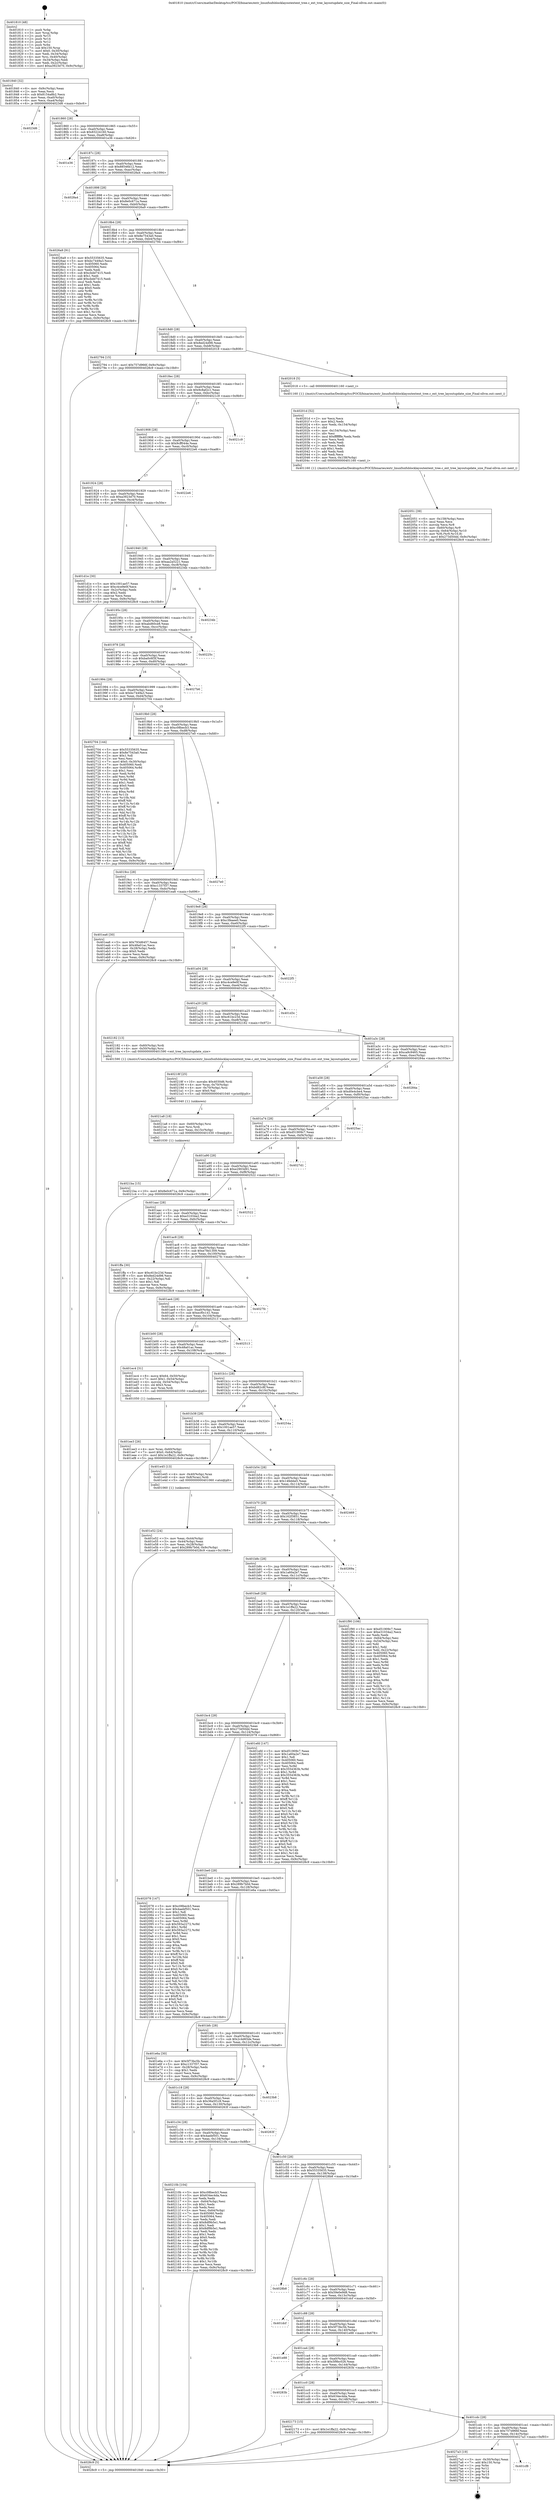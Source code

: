 digraph "0x401810" {
  label = "0x401810 (/mnt/c/Users/mathe/Desktop/tcc/POCII/binaries/extr_linuxfsnfsblocklayoutextent_tree.c_ext_tree_layoutupdate_size_Final-ollvm.out::main(0))"
  labelloc = "t"
  node[shape=record]

  Entry [label="",width=0.3,height=0.3,shape=circle,fillcolor=black,style=filled]
  "0x401840" [label="{
     0x401840 [32]\l
     | [instrs]\l
     &nbsp;&nbsp;0x401840 \<+6\>: mov -0x9c(%rbp),%eax\l
     &nbsp;&nbsp;0x401846 \<+2\>: mov %eax,%ecx\l
     &nbsp;&nbsp;0x401848 \<+6\>: sub $0x8154a8b2,%ecx\l
     &nbsp;&nbsp;0x40184e \<+6\>: mov %eax,-0xa0(%rbp)\l
     &nbsp;&nbsp;0x401854 \<+6\>: mov %ecx,-0xa4(%rbp)\l
     &nbsp;&nbsp;0x40185a \<+6\>: je 00000000004023d6 \<main+0xbc6\>\l
  }"]
  "0x4023d6" [label="{
     0x4023d6\l
  }", style=dashed]
  "0x401860" [label="{
     0x401860 [28]\l
     | [instrs]\l
     &nbsp;&nbsp;0x401860 \<+5\>: jmp 0000000000401865 \<main+0x55\>\l
     &nbsp;&nbsp;0x401865 \<+6\>: mov -0xa0(%rbp),%eax\l
     &nbsp;&nbsp;0x40186b \<+5\>: sub $0x83224160,%eax\l
     &nbsp;&nbsp;0x401870 \<+6\>: mov %eax,-0xa8(%rbp)\l
     &nbsp;&nbsp;0x401876 \<+6\>: je 0000000000401e36 \<main+0x626\>\l
  }"]
  Exit [label="",width=0.3,height=0.3,shape=circle,fillcolor=black,style=filled,peripheries=2]
  "0x401e36" [label="{
     0x401e36\l
  }", style=dashed]
  "0x40187c" [label="{
     0x40187c [28]\l
     | [instrs]\l
     &nbsp;&nbsp;0x40187c \<+5\>: jmp 0000000000401881 \<main+0x71\>\l
     &nbsp;&nbsp;0x401881 \<+6\>: mov -0xa0(%rbp),%eax\l
     &nbsp;&nbsp;0x401887 \<+5\>: sub $0x88546b12,%eax\l
     &nbsp;&nbsp;0x40188c \<+6\>: mov %eax,-0xac(%rbp)\l
     &nbsp;&nbsp;0x401892 \<+6\>: je 00000000004028a4 \<main+0x1094\>\l
  }"]
  "0x401cf8" [label="{
     0x401cf8\l
  }", style=dashed]
  "0x4028a4" [label="{
     0x4028a4\l
  }", style=dashed]
  "0x401898" [label="{
     0x401898 [28]\l
     | [instrs]\l
     &nbsp;&nbsp;0x401898 \<+5\>: jmp 000000000040189d \<main+0x8d\>\l
     &nbsp;&nbsp;0x40189d \<+6\>: mov -0xa0(%rbp),%eax\l
     &nbsp;&nbsp;0x4018a3 \<+5\>: sub $0x8e0c671a,%eax\l
     &nbsp;&nbsp;0x4018a8 \<+6\>: mov %eax,-0xb0(%rbp)\l
     &nbsp;&nbsp;0x4018ae \<+6\>: je 00000000004026a9 \<main+0xe99\>\l
  }"]
  "0x4027a3" [label="{
     0x4027a3 [19]\l
     | [instrs]\l
     &nbsp;&nbsp;0x4027a3 \<+3\>: mov -0x30(%rbp),%eax\l
     &nbsp;&nbsp;0x4027a6 \<+7\>: add $0x150,%rsp\l
     &nbsp;&nbsp;0x4027ad \<+1\>: pop %rbx\l
     &nbsp;&nbsp;0x4027ae \<+2\>: pop %r12\l
     &nbsp;&nbsp;0x4027b0 \<+2\>: pop %r14\l
     &nbsp;&nbsp;0x4027b2 \<+2\>: pop %r15\l
     &nbsp;&nbsp;0x4027b4 \<+1\>: pop %rbp\l
     &nbsp;&nbsp;0x4027b5 \<+1\>: ret\l
  }"]
  "0x4026a9" [label="{
     0x4026a9 [91]\l
     | [instrs]\l
     &nbsp;&nbsp;0x4026a9 \<+5\>: mov $0x55335635,%eax\l
     &nbsp;&nbsp;0x4026ae \<+5\>: mov $0xbc7449a3,%ecx\l
     &nbsp;&nbsp;0x4026b3 \<+7\>: mov 0x405060,%edx\l
     &nbsp;&nbsp;0x4026ba \<+7\>: mov 0x405064,%esi\l
     &nbsp;&nbsp;0x4026c1 \<+2\>: mov %edx,%edi\l
     &nbsp;&nbsp;0x4026c3 \<+6\>: sub $0xcbdd7415,%edi\l
     &nbsp;&nbsp;0x4026c9 \<+3\>: sub $0x1,%edi\l
     &nbsp;&nbsp;0x4026cc \<+6\>: add $0xcbdd7415,%edi\l
     &nbsp;&nbsp;0x4026d2 \<+3\>: imul %edi,%edx\l
     &nbsp;&nbsp;0x4026d5 \<+3\>: and $0x1,%edx\l
     &nbsp;&nbsp;0x4026d8 \<+3\>: cmp $0x0,%edx\l
     &nbsp;&nbsp;0x4026db \<+4\>: sete %r8b\l
     &nbsp;&nbsp;0x4026df \<+3\>: cmp $0xa,%esi\l
     &nbsp;&nbsp;0x4026e2 \<+4\>: setl %r9b\l
     &nbsp;&nbsp;0x4026e6 \<+3\>: mov %r8b,%r10b\l
     &nbsp;&nbsp;0x4026e9 \<+3\>: and %r9b,%r10b\l
     &nbsp;&nbsp;0x4026ec \<+3\>: xor %r9b,%r8b\l
     &nbsp;&nbsp;0x4026ef \<+3\>: or %r8b,%r10b\l
     &nbsp;&nbsp;0x4026f2 \<+4\>: test $0x1,%r10b\l
     &nbsp;&nbsp;0x4026f6 \<+3\>: cmovne %ecx,%eax\l
     &nbsp;&nbsp;0x4026f9 \<+6\>: mov %eax,-0x9c(%rbp)\l
     &nbsp;&nbsp;0x4026ff \<+5\>: jmp 00000000004028c9 \<main+0x10b9\>\l
  }"]
  "0x4018b4" [label="{
     0x4018b4 [28]\l
     | [instrs]\l
     &nbsp;&nbsp;0x4018b4 \<+5\>: jmp 00000000004018b9 \<main+0xa9\>\l
     &nbsp;&nbsp;0x4018b9 \<+6\>: mov -0xa0(%rbp),%eax\l
     &nbsp;&nbsp;0x4018bf \<+5\>: sub $0x8e7543a0,%eax\l
     &nbsp;&nbsp;0x4018c4 \<+6\>: mov %eax,-0xb4(%rbp)\l
     &nbsp;&nbsp;0x4018ca \<+6\>: je 0000000000402794 \<main+0xf84\>\l
  }"]
  "0x4021ba" [label="{
     0x4021ba [15]\l
     | [instrs]\l
     &nbsp;&nbsp;0x4021ba \<+10\>: movl $0x8e0c671a,-0x9c(%rbp)\l
     &nbsp;&nbsp;0x4021c4 \<+5\>: jmp 00000000004028c9 \<main+0x10b9\>\l
  }"]
  "0x402794" [label="{
     0x402794 [15]\l
     | [instrs]\l
     &nbsp;&nbsp;0x402794 \<+10\>: movl $0x757d966f,-0x9c(%rbp)\l
     &nbsp;&nbsp;0x40279e \<+5\>: jmp 00000000004028c9 \<main+0x10b9\>\l
  }"]
  "0x4018d0" [label="{
     0x4018d0 [28]\l
     | [instrs]\l
     &nbsp;&nbsp;0x4018d0 \<+5\>: jmp 00000000004018d5 \<main+0xc5\>\l
     &nbsp;&nbsp;0x4018d5 \<+6\>: mov -0xa0(%rbp),%eax\l
     &nbsp;&nbsp;0x4018db \<+5\>: sub $0x8ed24d98,%eax\l
     &nbsp;&nbsp;0x4018e0 \<+6\>: mov %eax,-0xb8(%rbp)\l
     &nbsp;&nbsp;0x4018e6 \<+6\>: je 0000000000402018 \<main+0x808\>\l
  }"]
  "0x4021a8" [label="{
     0x4021a8 [18]\l
     | [instrs]\l
     &nbsp;&nbsp;0x4021a8 \<+4\>: mov -0x60(%rbp),%rsi\l
     &nbsp;&nbsp;0x4021ac \<+3\>: mov %rsi,%rdi\l
     &nbsp;&nbsp;0x4021af \<+6\>: mov %eax,-0x15c(%rbp)\l
     &nbsp;&nbsp;0x4021b5 \<+5\>: call 0000000000401030 \<free@plt\>\l
     | [calls]\l
     &nbsp;&nbsp;0x401030 \{1\} (unknown)\l
  }"]
  "0x402018" [label="{
     0x402018 [5]\l
     | [instrs]\l
     &nbsp;&nbsp;0x402018 \<+5\>: call 0000000000401160 \<next_i\>\l
     | [calls]\l
     &nbsp;&nbsp;0x401160 \{1\} (/mnt/c/Users/mathe/Desktop/tcc/POCII/binaries/extr_linuxfsnfsblocklayoutextent_tree.c_ext_tree_layoutupdate_size_Final-ollvm.out::next_i)\l
  }"]
  "0x4018ec" [label="{
     0x4018ec [28]\l
     | [instrs]\l
     &nbsp;&nbsp;0x4018ec \<+5\>: jmp 00000000004018f1 \<main+0xe1\>\l
     &nbsp;&nbsp;0x4018f1 \<+6\>: mov -0xa0(%rbp),%eax\l
     &nbsp;&nbsp;0x4018f7 \<+5\>: sub $0x9c8af2c1,%eax\l
     &nbsp;&nbsp;0x4018fc \<+6\>: mov %eax,-0xbc(%rbp)\l
     &nbsp;&nbsp;0x401902 \<+6\>: je 00000000004021c9 \<main+0x9b9\>\l
  }"]
  "0x40218f" [label="{
     0x40218f [25]\l
     | [instrs]\l
     &nbsp;&nbsp;0x40218f \<+10\>: movabs $0x4030d6,%rdi\l
     &nbsp;&nbsp;0x402199 \<+4\>: mov %rax,-0x70(%rbp)\l
     &nbsp;&nbsp;0x40219d \<+4\>: mov -0x70(%rbp),%rsi\l
     &nbsp;&nbsp;0x4021a1 \<+2\>: mov $0x0,%al\l
     &nbsp;&nbsp;0x4021a3 \<+5\>: call 0000000000401040 \<printf@plt\>\l
     | [calls]\l
     &nbsp;&nbsp;0x401040 \{1\} (unknown)\l
  }"]
  "0x4021c9" [label="{
     0x4021c9\l
  }", style=dashed]
  "0x401908" [label="{
     0x401908 [28]\l
     | [instrs]\l
     &nbsp;&nbsp;0x401908 \<+5\>: jmp 000000000040190d \<main+0xfd\>\l
     &nbsp;&nbsp;0x40190d \<+6\>: mov -0xa0(%rbp),%eax\l
     &nbsp;&nbsp;0x401913 \<+5\>: sub $0x9cff044e,%eax\l
     &nbsp;&nbsp;0x401918 \<+6\>: mov %eax,-0xc0(%rbp)\l
     &nbsp;&nbsp;0x40191e \<+6\>: je 00000000004022e6 \<main+0xad6\>\l
  }"]
  "0x401cdc" [label="{
     0x401cdc [28]\l
     | [instrs]\l
     &nbsp;&nbsp;0x401cdc \<+5\>: jmp 0000000000401ce1 \<main+0x4d1\>\l
     &nbsp;&nbsp;0x401ce1 \<+6\>: mov -0xa0(%rbp),%eax\l
     &nbsp;&nbsp;0x401ce7 \<+5\>: sub $0x757d966f,%eax\l
     &nbsp;&nbsp;0x401cec \<+6\>: mov %eax,-0x14c(%rbp)\l
     &nbsp;&nbsp;0x401cf2 \<+6\>: je 00000000004027a3 \<main+0xf93\>\l
  }"]
  "0x4022e6" [label="{
     0x4022e6\l
  }", style=dashed]
  "0x401924" [label="{
     0x401924 [28]\l
     | [instrs]\l
     &nbsp;&nbsp;0x401924 \<+5\>: jmp 0000000000401929 \<main+0x119\>\l
     &nbsp;&nbsp;0x401929 \<+6\>: mov -0xa0(%rbp),%eax\l
     &nbsp;&nbsp;0x40192f \<+5\>: sub $0xa3923d70,%eax\l
     &nbsp;&nbsp;0x401934 \<+6\>: mov %eax,-0xc4(%rbp)\l
     &nbsp;&nbsp;0x40193a \<+6\>: je 0000000000401d1e \<main+0x50e\>\l
  }"]
  "0x402173" [label="{
     0x402173 [15]\l
     | [instrs]\l
     &nbsp;&nbsp;0x402173 \<+10\>: movl $0x1e1ffa22,-0x9c(%rbp)\l
     &nbsp;&nbsp;0x40217d \<+5\>: jmp 00000000004028c9 \<main+0x10b9\>\l
  }"]
  "0x401d1e" [label="{
     0x401d1e [30]\l
     | [instrs]\l
     &nbsp;&nbsp;0x401d1e \<+5\>: mov $0x1001ae57,%eax\l
     &nbsp;&nbsp;0x401d23 \<+5\>: mov $0xc4ce9e0f,%ecx\l
     &nbsp;&nbsp;0x401d28 \<+3\>: mov -0x2c(%rbp),%edx\l
     &nbsp;&nbsp;0x401d2b \<+3\>: cmp $0x2,%edx\l
     &nbsp;&nbsp;0x401d2e \<+3\>: cmovne %ecx,%eax\l
     &nbsp;&nbsp;0x401d31 \<+6\>: mov %eax,-0x9c(%rbp)\l
     &nbsp;&nbsp;0x401d37 \<+5\>: jmp 00000000004028c9 \<main+0x10b9\>\l
  }"]
  "0x401940" [label="{
     0x401940 [28]\l
     | [instrs]\l
     &nbsp;&nbsp;0x401940 \<+5\>: jmp 0000000000401945 \<main+0x135\>\l
     &nbsp;&nbsp;0x401945 \<+6\>: mov -0xa0(%rbp),%eax\l
     &nbsp;&nbsp;0x40194b \<+5\>: sub $0xaa2a5221,%eax\l
     &nbsp;&nbsp;0x401950 \<+6\>: mov %eax,-0xc8(%rbp)\l
     &nbsp;&nbsp;0x401956 \<+6\>: je 000000000040234b \<main+0xb3b\>\l
  }"]
  "0x4028c9" [label="{
     0x4028c9 [5]\l
     | [instrs]\l
     &nbsp;&nbsp;0x4028c9 \<+5\>: jmp 0000000000401840 \<main+0x30\>\l
  }"]
  "0x401810" [label="{
     0x401810 [48]\l
     | [instrs]\l
     &nbsp;&nbsp;0x401810 \<+1\>: push %rbp\l
     &nbsp;&nbsp;0x401811 \<+3\>: mov %rsp,%rbp\l
     &nbsp;&nbsp;0x401814 \<+2\>: push %r15\l
     &nbsp;&nbsp;0x401816 \<+2\>: push %r14\l
     &nbsp;&nbsp;0x401818 \<+2\>: push %r12\l
     &nbsp;&nbsp;0x40181a \<+1\>: push %rbx\l
     &nbsp;&nbsp;0x40181b \<+7\>: sub $0x150,%rsp\l
     &nbsp;&nbsp;0x401822 \<+7\>: movl $0x0,-0x30(%rbp)\l
     &nbsp;&nbsp;0x401829 \<+3\>: mov %edi,-0x34(%rbp)\l
     &nbsp;&nbsp;0x40182c \<+4\>: mov %rsi,-0x40(%rbp)\l
     &nbsp;&nbsp;0x401830 \<+3\>: mov -0x34(%rbp),%edi\l
     &nbsp;&nbsp;0x401833 \<+3\>: mov %edi,-0x2c(%rbp)\l
     &nbsp;&nbsp;0x401836 \<+10\>: movl $0xa3923d70,-0x9c(%rbp)\l
  }"]
  "0x401cc0" [label="{
     0x401cc0 [28]\l
     | [instrs]\l
     &nbsp;&nbsp;0x401cc0 \<+5\>: jmp 0000000000401cc5 \<main+0x4b5\>\l
     &nbsp;&nbsp;0x401cc5 \<+6\>: mov -0xa0(%rbp),%eax\l
     &nbsp;&nbsp;0x401ccb \<+5\>: sub $0x634ec4da,%eax\l
     &nbsp;&nbsp;0x401cd0 \<+6\>: mov %eax,-0x148(%rbp)\l
     &nbsp;&nbsp;0x401cd6 \<+6\>: je 0000000000402173 \<main+0x963\>\l
  }"]
  "0x40234b" [label="{
     0x40234b\l
  }", style=dashed]
  "0x40195c" [label="{
     0x40195c [28]\l
     | [instrs]\l
     &nbsp;&nbsp;0x40195c \<+5\>: jmp 0000000000401961 \<main+0x151\>\l
     &nbsp;&nbsp;0x401961 \<+6\>: mov -0xa0(%rbp),%eax\l
     &nbsp;&nbsp;0x401967 \<+5\>: sub $0xabd60ce8,%eax\l
     &nbsp;&nbsp;0x40196c \<+6\>: mov %eax,-0xcc(%rbp)\l
     &nbsp;&nbsp;0x401972 \<+6\>: je 000000000040225c \<main+0xa4c\>\l
  }"]
  "0x40283b" [label="{
     0x40283b\l
  }", style=dashed]
  "0x40225c" [label="{
     0x40225c\l
  }", style=dashed]
  "0x401978" [label="{
     0x401978 [28]\l
     | [instrs]\l
     &nbsp;&nbsp;0x401978 \<+5\>: jmp 000000000040197d \<main+0x16d\>\l
     &nbsp;&nbsp;0x40197d \<+6\>: mov -0xa0(%rbp),%eax\l
     &nbsp;&nbsp;0x401983 \<+5\>: sub $0xba0c6f3f,%eax\l
     &nbsp;&nbsp;0x401988 \<+6\>: mov %eax,-0xd0(%rbp)\l
     &nbsp;&nbsp;0x40198e \<+6\>: je 00000000004027b6 \<main+0xfa6\>\l
  }"]
  "0x401ca4" [label="{
     0x401ca4 [28]\l
     | [instrs]\l
     &nbsp;&nbsp;0x401ca4 \<+5\>: jmp 0000000000401ca9 \<main+0x499\>\l
     &nbsp;&nbsp;0x401ca9 \<+6\>: mov -0xa0(%rbp),%eax\l
     &nbsp;&nbsp;0x401caf \<+5\>: sub $0x5f9bc026,%eax\l
     &nbsp;&nbsp;0x401cb4 \<+6\>: mov %eax,-0x144(%rbp)\l
     &nbsp;&nbsp;0x401cba \<+6\>: je 000000000040283b \<main+0x102b\>\l
  }"]
  "0x4027b6" [label="{
     0x4027b6\l
  }", style=dashed]
  "0x401994" [label="{
     0x401994 [28]\l
     | [instrs]\l
     &nbsp;&nbsp;0x401994 \<+5\>: jmp 0000000000401999 \<main+0x189\>\l
     &nbsp;&nbsp;0x401999 \<+6\>: mov -0xa0(%rbp),%eax\l
     &nbsp;&nbsp;0x40199f \<+5\>: sub $0xbc7449a3,%eax\l
     &nbsp;&nbsp;0x4019a4 \<+6\>: mov %eax,-0xd4(%rbp)\l
     &nbsp;&nbsp;0x4019aa \<+6\>: je 0000000000402704 \<main+0xef4\>\l
  }"]
  "0x401e88" [label="{
     0x401e88\l
  }", style=dashed]
  "0x402704" [label="{
     0x402704 [144]\l
     | [instrs]\l
     &nbsp;&nbsp;0x402704 \<+5\>: mov $0x55335635,%eax\l
     &nbsp;&nbsp;0x402709 \<+5\>: mov $0x8e7543a0,%ecx\l
     &nbsp;&nbsp;0x40270e \<+2\>: mov $0x1,%dl\l
     &nbsp;&nbsp;0x402710 \<+2\>: xor %esi,%esi\l
     &nbsp;&nbsp;0x402712 \<+7\>: movl $0x0,-0x30(%rbp)\l
     &nbsp;&nbsp;0x402719 \<+7\>: mov 0x405060,%edi\l
     &nbsp;&nbsp;0x402720 \<+8\>: mov 0x405064,%r8d\l
     &nbsp;&nbsp;0x402728 \<+3\>: sub $0x1,%esi\l
     &nbsp;&nbsp;0x40272b \<+3\>: mov %edi,%r9d\l
     &nbsp;&nbsp;0x40272e \<+3\>: add %esi,%r9d\l
     &nbsp;&nbsp;0x402731 \<+4\>: imul %r9d,%edi\l
     &nbsp;&nbsp;0x402735 \<+3\>: and $0x1,%edi\l
     &nbsp;&nbsp;0x402738 \<+3\>: cmp $0x0,%edi\l
     &nbsp;&nbsp;0x40273b \<+4\>: sete %r10b\l
     &nbsp;&nbsp;0x40273f \<+4\>: cmp $0xa,%r8d\l
     &nbsp;&nbsp;0x402743 \<+4\>: setl %r11b\l
     &nbsp;&nbsp;0x402747 \<+3\>: mov %r10b,%bl\l
     &nbsp;&nbsp;0x40274a \<+3\>: xor $0xff,%bl\l
     &nbsp;&nbsp;0x40274d \<+3\>: mov %r11b,%r14b\l
     &nbsp;&nbsp;0x402750 \<+4\>: xor $0xff,%r14b\l
     &nbsp;&nbsp;0x402754 \<+3\>: xor $0x1,%dl\l
     &nbsp;&nbsp;0x402757 \<+3\>: mov %bl,%r15b\l
     &nbsp;&nbsp;0x40275a \<+4\>: and $0xff,%r15b\l
     &nbsp;&nbsp;0x40275e \<+3\>: and %dl,%r10b\l
     &nbsp;&nbsp;0x402761 \<+3\>: mov %r14b,%r12b\l
     &nbsp;&nbsp;0x402764 \<+4\>: and $0xff,%r12b\l
     &nbsp;&nbsp;0x402768 \<+3\>: and %dl,%r11b\l
     &nbsp;&nbsp;0x40276b \<+3\>: or %r10b,%r15b\l
     &nbsp;&nbsp;0x40276e \<+3\>: or %r11b,%r12b\l
     &nbsp;&nbsp;0x402771 \<+3\>: xor %r12b,%r15b\l
     &nbsp;&nbsp;0x402774 \<+3\>: or %r14b,%bl\l
     &nbsp;&nbsp;0x402777 \<+3\>: xor $0xff,%bl\l
     &nbsp;&nbsp;0x40277a \<+3\>: or $0x1,%dl\l
     &nbsp;&nbsp;0x40277d \<+2\>: and %dl,%bl\l
     &nbsp;&nbsp;0x40277f \<+3\>: or %bl,%r15b\l
     &nbsp;&nbsp;0x402782 \<+4\>: test $0x1,%r15b\l
     &nbsp;&nbsp;0x402786 \<+3\>: cmovne %ecx,%eax\l
     &nbsp;&nbsp;0x402789 \<+6\>: mov %eax,-0x9c(%rbp)\l
     &nbsp;&nbsp;0x40278f \<+5\>: jmp 00000000004028c9 \<main+0x10b9\>\l
  }"]
  "0x4019b0" [label="{
     0x4019b0 [28]\l
     | [instrs]\l
     &nbsp;&nbsp;0x4019b0 \<+5\>: jmp 00000000004019b5 \<main+0x1a5\>\l
     &nbsp;&nbsp;0x4019b5 \<+6\>: mov -0xa0(%rbp),%eax\l
     &nbsp;&nbsp;0x4019bb \<+5\>: sub $0xc08becb3,%eax\l
     &nbsp;&nbsp;0x4019c0 \<+6\>: mov %eax,-0xd8(%rbp)\l
     &nbsp;&nbsp;0x4019c6 \<+6\>: je 00000000004027e0 \<main+0xfd0\>\l
  }"]
  "0x401c88" [label="{
     0x401c88 [28]\l
     | [instrs]\l
     &nbsp;&nbsp;0x401c88 \<+5\>: jmp 0000000000401c8d \<main+0x47d\>\l
     &nbsp;&nbsp;0x401c8d \<+6\>: mov -0xa0(%rbp),%eax\l
     &nbsp;&nbsp;0x401c93 \<+5\>: sub $0x5f73bc5b,%eax\l
     &nbsp;&nbsp;0x401c98 \<+6\>: mov %eax,-0x140(%rbp)\l
     &nbsp;&nbsp;0x401c9e \<+6\>: je 0000000000401e88 \<main+0x678\>\l
  }"]
  "0x4027e0" [label="{
     0x4027e0\l
  }", style=dashed]
  "0x4019cc" [label="{
     0x4019cc [28]\l
     | [instrs]\l
     &nbsp;&nbsp;0x4019cc \<+5\>: jmp 00000000004019d1 \<main+0x1c1\>\l
     &nbsp;&nbsp;0x4019d1 \<+6\>: mov -0xa0(%rbp),%eax\l
     &nbsp;&nbsp;0x4019d7 \<+5\>: sub $0xc1337f37,%eax\l
     &nbsp;&nbsp;0x4019dc \<+6\>: mov %eax,-0xdc(%rbp)\l
     &nbsp;&nbsp;0x4019e2 \<+6\>: je 0000000000401ea6 \<main+0x696\>\l
  }"]
  "0x401dcf" [label="{
     0x401dcf\l
  }", style=dashed]
  "0x401ea6" [label="{
     0x401ea6 [30]\l
     | [instrs]\l
     &nbsp;&nbsp;0x401ea6 \<+5\>: mov $0x793d6457,%eax\l
     &nbsp;&nbsp;0x401eab \<+5\>: mov $0x48a01ac,%ecx\l
     &nbsp;&nbsp;0x401eb0 \<+3\>: mov -0x28(%rbp),%edx\l
     &nbsp;&nbsp;0x401eb3 \<+3\>: cmp $0x0,%edx\l
     &nbsp;&nbsp;0x401eb6 \<+3\>: cmove %ecx,%eax\l
     &nbsp;&nbsp;0x401eb9 \<+6\>: mov %eax,-0x9c(%rbp)\l
     &nbsp;&nbsp;0x401ebf \<+5\>: jmp 00000000004028c9 \<main+0x10b9\>\l
  }"]
  "0x4019e8" [label="{
     0x4019e8 [28]\l
     | [instrs]\l
     &nbsp;&nbsp;0x4019e8 \<+5\>: jmp 00000000004019ed \<main+0x1dd\>\l
     &nbsp;&nbsp;0x4019ed \<+6\>: mov -0xa0(%rbp),%eax\l
     &nbsp;&nbsp;0x4019f3 \<+5\>: sub $0xc3feaee0,%eax\l
     &nbsp;&nbsp;0x4019f8 \<+6\>: mov %eax,-0xe0(%rbp)\l
     &nbsp;&nbsp;0x4019fe \<+6\>: je 00000000004022f5 \<main+0xae5\>\l
  }"]
  "0x401c6c" [label="{
     0x401c6c [28]\l
     | [instrs]\l
     &nbsp;&nbsp;0x401c6c \<+5\>: jmp 0000000000401c71 \<main+0x461\>\l
     &nbsp;&nbsp;0x401c71 \<+6\>: mov -0xa0(%rbp),%eax\l
     &nbsp;&nbsp;0x401c77 \<+5\>: sub $0x59e0e9d8,%eax\l
     &nbsp;&nbsp;0x401c7c \<+6\>: mov %eax,-0x13c(%rbp)\l
     &nbsp;&nbsp;0x401c82 \<+6\>: je 0000000000401dcf \<main+0x5bf\>\l
  }"]
  "0x4022f5" [label="{
     0x4022f5\l
  }", style=dashed]
  "0x401a04" [label="{
     0x401a04 [28]\l
     | [instrs]\l
     &nbsp;&nbsp;0x401a04 \<+5\>: jmp 0000000000401a09 \<main+0x1f9\>\l
     &nbsp;&nbsp;0x401a09 \<+6\>: mov -0xa0(%rbp),%eax\l
     &nbsp;&nbsp;0x401a0f \<+5\>: sub $0xc4ce9e0f,%eax\l
     &nbsp;&nbsp;0x401a14 \<+6\>: mov %eax,-0xe4(%rbp)\l
     &nbsp;&nbsp;0x401a1a \<+6\>: je 0000000000401d3c \<main+0x52c\>\l
  }"]
  "0x4028b8" [label="{
     0x4028b8\l
  }", style=dashed]
  "0x401d3c" [label="{
     0x401d3c\l
  }", style=dashed]
  "0x401a20" [label="{
     0x401a20 [28]\l
     | [instrs]\l
     &nbsp;&nbsp;0x401a20 \<+5\>: jmp 0000000000401a25 \<main+0x215\>\l
     &nbsp;&nbsp;0x401a25 \<+6\>: mov -0xa0(%rbp),%eax\l
     &nbsp;&nbsp;0x401a2b \<+5\>: sub $0xc61bc23d,%eax\l
     &nbsp;&nbsp;0x401a30 \<+6\>: mov %eax,-0xe8(%rbp)\l
     &nbsp;&nbsp;0x401a36 \<+6\>: je 0000000000402182 \<main+0x972\>\l
  }"]
  "0x401c50" [label="{
     0x401c50 [28]\l
     | [instrs]\l
     &nbsp;&nbsp;0x401c50 \<+5\>: jmp 0000000000401c55 \<main+0x445\>\l
     &nbsp;&nbsp;0x401c55 \<+6\>: mov -0xa0(%rbp),%eax\l
     &nbsp;&nbsp;0x401c5b \<+5\>: sub $0x55335635,%eax\l
     &nbsp;&nbsp;0x401c60 \<+6\>: mov %eax,-0x138(%rbp)\l
     &nbsp;&nbsp;0x401c66 \<+6\>: je 00000000004028b8 \<main+0x10a8\>\l
  }"]
  "0x402182" [label="{
     0x402182 [13]\l
     | [instrs]\l
     &nbsp;&nbsp;0x402182 \<+4\>: mov -0x60(%rbp),%rdi\l
     &nbsp;&nbsp;0x402186 \<+4\>: mov -0x50(%rbp),%rsi\l
     &nbsp;&nbsp;0x40218a \<+5\>: call 0000000000401590 \<ext_tree_layoutupdate_size\>\l
     | [calls]\l
     &nbsp;&nbsp;0x401590 \{1\} (/mnt/c/Users/mathe/Desktop/tcc/POCII/binaries/extr_linuxfsnfsblocklayoutextent_tree.c_ext_tree_layoutupdate_size_Final-ollvm.out::ext_tree_layoutupdate_size)\l
  }"]
  "0x401a3c" [label="{
     0x401a3c [28]\l
     | [instrs]\l
     &nbsp;&nbsp;0x401a3c \<+5\>: jmp 0000000000401a41 \<main+0x231\>\l
     &nbsp;&nbsp;0x401a41 \<+6\>: mov -0xa0(%rbp),%eax\l
     &nbsp;&nbsp;0x401a47 \<+5\>: sub $0xca9c9465,%eax\l
     &nbsp;&nbsp;0x401a4c \<+6\>: mov %eax,-0xec(%rbp)\l
     &nbsp;&nbsp;0x401a52 \<+6\>: je 000000000040284a \<main+0x103a\>\l
  }"]
  "0x40210b" [label="{
     0x40210b [104]\l
     | [instrs]\l
     &nbsp;&nbsp;0x40210b \<+5\>: mov $0xc08becb3,%eax\l
     &nbsp;&nbsp;0x402110 \<+5\>: mov $0x634ec4da,%ecx\l
     &nbsp;&nbsp;0x402115 \<+2\>: xor %edx,%edx\l
     &nbsp;&nbsp;0x402117 \<+3\>: mov -0x64(%rbp),%esi\l
     &nbsp;&nbsp;0x40211a \<+3\>: sub $0x1,%edx\l
     &nbsp;&nbsp;0x40211d \<+2\>: sub %edx,%esi\l
     &nbsp;&nbsp;0x40211f \<+3\>: mov %esi,-0x64(%rbp)\l
     &nbsp;&nbsp;0x402122 \<+7\>: mov 0x405060,%edx\l
     &nbsp;&nbsp;0x402129 \<+7\>: mov 0x405064,%esi\l
     &nbsp;&nbsp;0x402130 \<+2\>: mov %edx,%edi\l
     &nbsp;&nbsp;0x402132 \<+6\>: add $0x8df9b5e1,%edi\l
     &nbsp;&nbsp;0x402138 \<+3\>: sub $0x1,%edi\l
     &nbsp;&nbsp;0x40213b \<+6\>: sub $0x8df9b5e1,%edi\l
     &nbsp;&nbsp;0x402141 \<+3\>: imul %edi,%edx\l
     &nbsp;&nbsp;0x402144 \<+3\>: and $0x1,%edx\l
     &nbsp;&nbsp;0x402147 \<+3\>: cmp $0x0,%edx\l
     &nbsp;&nbsp;0x40214a \<+4\>: sete %r8b\l
     &nbsp;&nbsp;0x40214e \<+3\>: cmp $0xa,%esi\l
     &nbsp;&nbsp;0x402151 \<+4\>: setl %r9b\l
     &nbsp;&nbsp;0x402155 \<+3\>: mov %r8b,%r10b\l
     &nbsp;&nbsp;0x402158 \<+3\>: and %r9b,%r10b\l
     &nbsp;&nbsp;0x40215b \<+3\>: xor %r9b,%r8b\l
     &nbsp;&nbsp;0x40215e \<+3\>: or %r8b,%r10b\l
     &nbsp;&nbsp;0x402161 \<+4\>: test $0x1,%r10b\l
     &nbsp;&nbsp;0x402165 \<+3\>: cmovne %ecx,%eax\l
     &nbsp;&nbsp;0x402168 \<+6\>: mov %eax,-0x9c(%rbp)\l
     &nbsp;&nbsp;0x40216e \<+5\>: jmp 00000000004028c9 \<main+0x10b9\>\l
  }"]
  "0x40284a" [label="{
     0x40284a\l
  }", style=dashed]
  "0x401a58" [label="{
     0x401a58 [28]\l
     | [instrs]\l
     &nbsp;&nbsp;0x401a58 \<+5\>: jmp 0000000000401a5d \<main+0x24d\>\l
     &nbsp;&nbsp;0x401a5d \<+6\>: mov -0xa0(%rbp),%eax\l
     &nbsp;&nbsp;0x401a63 \<+5\>: sub $0xd0e4cbe4,%eax\l
     &nbsp;&nbsp;0x401a68 \<+6\>: mov %eax,-0xf0(%rbp)\l
     &nbsp;&nbsp;0x401a6e \<+6\>: je 00000000004025ac \<main+0xd9c\>\l
  }"]
  "0x401c34" [label="{
     0x401c34 [28]\l
     | [instrs]\l
     &nbsp;&nbsp;0x401c34 \<+5\>: jmp 0000000000401c39 \<main+0x429\>\l
     &nbsp;&nbsp;0x401c39 \<+6\>: mov -0xa0(%rbp),%eax\l
     &nbsp;&nbsp;0x401c3f \<+5\>: sub $0x4aebf501,%eax\l
     &nbsp;&nbsp;0x401c44 \<+6\>: mov %eax,-0x134(%rbp)\l
     &nbsp;&nbsp;0x401c4a \<+6\>: je 000000000040210b \<main+0x8fb\>\l
  }"]
  "0x4025ac" [label="{
     0x4025ac\l
  }", style=dashed]
  "0x401a74" [label="{
     0x401a74 [28]\l
     | [instrs]\l
     &nbsp;&nbsp;0x401a74 \<+5\>: jmp 0000000000401a79 \<main+0x269\>\l
     &nbsp;&nbsp;0x401a79 \<+6\>: mov -0xa0(%rbp),%eax\l
     &nbsp;&nbsp;0x401a7f \<+5\>: sub $0xd51909c7,%eax\l
     &nbsp;&nbsp;0x401a84 \<+6\>: mov %eax,-0xf4(%rbp)\l
     &nbsp;&nbsp;0x401a8a \<+6\>: je 00000000004027d1 \<main+0xfc1\>\l
  }"]
  "0x40263f" [label="{
     0x40263f\l
  }", style=dashed]
  "0x4027d1" [label="{
     0x4027d1\l
  }", style=dashed]
  "0x401a90" [label="{
     0x401a90 [28]\l
     | [instrs]\l
     &nbsp;&nbsp;0x401a90 \<+5\>: jmp 0000000000401a95 \<main+0x285\>\l
     &nbsp;&nbsp;0x401a95 \<+6\>: mov -0xa0(%rbp),%eax\l
     &nbsp;&nbsp;0x401a9b \<+5\>: sub $0xe2903d91,%eax\l
     &nbsp;&nbsp;0x401aa0 \<+6\>: mov %eax,-0xf8(%rbp)\l
     &nbsp;&nbsp;0x401aa6 \<+6\>: je 0000000000402522 \<main+0xd12\>\l
  }"]
  "0x401c18" [label="{
     0x401c18 [28]\l
     | [instrs]\l
     &nbsp;&nbsp;0x401c18 \<+5\>: jmp 0000000000401c1d \<main+0x40d\>\l
     &nbsp;&nbsp;0x401c1d \<+6\>: mov -0xa0(%rbp),%eax\l
     &nbsp;&nbsp;0x401c23 \<+5\>: sub $0x36a5f1c9,%eax\l
     &nbsp;&nbsp;0x401c28 \<+6\>: mov %eax,-0x130(%rbp)\l
     &nbsp;&nbsp;0x401c2e \<+6\>: je 000000000040263f \<main+0xe2f\>\l
  }"]
  "0x402522" [label="{
     0x402522\l
  }", style=dashed]
  "0x401aac" [label="{
     0x401aac [28]\l
     | [instrs]\l
     &nbsp;&nbsp;0x401aac \<+5\>: jmp 0000000000401ab1 \<main+0x2a1\>\l
     &nbsp;&nbsp;0x401ab1 \<+6\>: mov -0xa0(%rbp),%eax\l
     &nbsp;&nbsp;0x401ab7 \<+5\>: sub $0xe31034a2,%eax\l
     &nbsp;&nbsp;0x401abc \<+6\>: mov %eax,-0xfc(%rbp)\l
     &nbsp;&nbsp;0x401ac2 \<+6\>: je 0000000000401ffa \<main+0x7ea\>\l
  }"]
  "0x4023b8" [label="{
     0x4023b8\l
  }", style=dashed]
  "0x401ffa" [label="{
     0x401ffa [30]\l
     | [instrs]\l
     &nbsp;&nbsp;0x401ffa \<+5\>: mov $0xc61bc23d,%eax\l
     &nbsp;&nbsp;0x401fff \<+5\>: mov $0x8ed24d98,%ecx\l
     &nbsp;&nbsp;0x402004 \<+3\>: mov -0x22(%rbp),%dl\l
     &nbsp;&nbsp;0x402007 \<+3\>: test $0x1,%dl\l
     &nbsp;&nbsp;0x40200a \<+3\>: cmovne %ecx,%eax\l
     &nbsp;&nbsp;0x40200d \<+6\>: mov %eax,-0x9c(%rbp)\l
     &nbsp;&nbsp;0x402013 \<+5\>: jmp 00000000004028c9 \<main+0x10b9\>\l
  }"]
  "0x401ac8" [label="{
     0x401ac8 [28]\l
     | [instrs]\l
     &nbsp;&nbsp;0x401ac8 \<+5\>: jmp 0000000000401acd \<main+0x2bd\>\l
     &nbsp;&nbsp;0x401acd \<+6\>: mov -0xa0(%rbp),%eax\l
     &nbsp;&nbsp;0x401ad3 \<+5\>: sub $0xe78d1309,%eax\l
     &nbsp;&nbsp;0x401ad8 \<+6\>: mov %eax,-0x100(%rbp)\l
     &nbsp;&nbsp;0x401ade \<+6\>: je 00000000004027fc \<main+0xfec\>\l
  }"]
  "0x402051" [label="{
     0x402051 [39]\l
     | [instrs]\l
     &nbsp;&nbsp;0x402051 \<+6\>: mov -0x158(%rbp),%ecx\l
     &nbsp;&nbsp;0x402057 \<+3\>: imul %eax,%ecx\l
     &nbsp;&nbsp;0x40205a \<+3\>: movslq %ecx,%r8\l
     &nbsp;&nbsp;0x40205d \<+4\>: mov -0x60(%rbp),%r9\l
     &nbsp;&nbsp;0x402061 \<+4\>: movslq -0x64(%rbp),%r10\l
     &nbsp;&nbsp;0x402065 \<+4\>: mov %r8,(%r9,%r10,8)\l
     &nbsp;&nbsp;0x402069 \<+10\>: movl $0x273d50dd,-0x9c(%rbp)\l
     &nbsp;&nbsp;0x402073 \<+5\>: jmp 00000000004028c9 \<main+0x10b9\>\l
  }"]
  "0x4027fc" [label="{
     0x4027fc\l
  }", style=dashed]
  "0x401ae4" [label="{
     0x401ae4 [28]\l
     | [instrs]\l
     &nbsp;&nbsp;0x401ae4 \<+5\>: jmp 0000000000401ae9 \<main+0x2d9\>\l
     &nbsp;&nbsp;0x401ae9 \<+6\>: mov -0xa0(%rbp),%eax\l
     &nbsp;&nbsp;0x401aef \<+5\>: sub $0xecf0c141,%eax\l
     &nbsp;&nbsp;0x401af4 \<+6\>: mov %eax,-0x104(%rbp)\l
     &nbsp;&nbsp;0x401afa \<+6\>: je 0000000000402513 \<main+0xd03\>\l
  }"]
  "0x40201d" [label="{
     0x40201d [52]\l
     | [instrs]\l
     &nbsp;&nbsp;0x40201d \<+2\>: xor %ecx,%ecx\l
     &nbsp;&nbsp;0x40201f \<+5\>: mov $0x2,%edx\l
     &nbsp;&nbsp;0x402024 \<+6\>: mov %edx,-0x154(%rbp)\l
     &nbsp;&nbsp;0x40202a \<+1\>: cltd\l
     &nbsp;&nbsp;0x40202b \<+6\>: mov -0x154(%rbp),%esi\l
     &nbsp;&nbsp;0x402031 \<+2\>: idiv %esi\l
     &nbsp;&nbsp;0x402033 \<+6\>: imul $0xfffffffe,%edx,%edx\l
     &nbsp;&nbsp;0x402039 \<+2\>: mov %ecx,%edi\l
     &nbsp;&nbsp;0x40203b \<+2\>: sub %edx,%edi\l
     &nbsp;&nbsp;0x40203d \<+2\>: mov %ecx,%edx\l
     &nbsp;&nbsp;0x40203f \<+3\>: sub $0x1,%edx\l
     &nbsp;&nbsp;0x402042 \<+2\>: add %edx,%edi\l
     &nbsp;&nbsp;0x402044 \<+2\>: sub %edi,%ecx\l
     &nbsp;&nbsp;0x402046 \<+6\>: mov %ecx,-0x158(%rbp)\l
     &nbsp;&nbsp;0x40204c \<+5\>: call 0000000000401160 \<next_i\>\l
     | [calls]\l
     &nbsp;&nbsp;0x401160 \{1\} (/mnt/c/Users/mathe/Desktop/tcc/POCII/binaries/extr_linuxfsnfsblocklayoutextent_tree.c_ext_tree_layoutupdate_size_Final-ollvm.out::next_i)\l
  }"]
  "0x402513" [label="{
     0x402513\l
  }", style=dashed]
  "0x401b00" [label="{
     0x401b00 [28]\l
     | [instrs]\l
     &nbsp;&nbsp;0x401b00 \<+5\>: jmp 0000000000401b05 \<main+0x2f5\>\l
     &nbsp;&nbsp;0x401b05 \<+6\>: mov -0xa0(%rbp),%eax\l
     &nbsp;&nbsp;0x401b0b \<+5\>: sub $0x48a01ac,%eax\l
     &nbsp;&nbsp;0x401b10 \<+6\>: mov %eax,-0x108(%rbp)\l
     &nbsp;&nbsp;0x401b16 \<+6\>: je 0000000000401ec4 \<main+0x6b4\>\l
  }"]
  "0x401ee3" [label="{
     0x401ee3 [26]\l
     | [instrs]\l
     &nbsp;&nbsp;0x401ee3 \<+4\>: mov %rax,-0x60(%rbp)\l
     &nbsp;&nbsp;0x401ee7 \<+7\>: movl $0x0,-0x64(%rbp)\l
     &nbsp;&nbsp;0x401eee \<+10\>: movl $0x1e1ffa22,-0x9c(%rbp)\l
     &nbsp;&nbsp;0x401ef8 \<+5\>: jmp 00000000004028c9 \<main+0x10b9\>\l
  }"]
  "0x401ec4" [label="{
     0x401ec4 [31]\l
     | [instrs]\l
     &nbsp;&nbsp;0x401ec4 \<+8\>: movq $0x64,-0x50(%rbp)\l
     &nbsp;&nbsp;0x401ecc \<+7\>: movl $0x1,-0x54(%rbp)\l
     &nbsp;&nbsp;0x401ed3 \<+4\>: movslq -0x54(%rbp),%rax\l
     &nbsp;&nbsp;0x401ed7 \<+4\>: shl $0x3,%rax\l
     &nbsp;&nbsp;0x401edb \<+3\>: mov %rax,%rdi\l
     &nbsp;&nbsp;0x401ede \<+5\>: call 0000000000401050 \<malloc@plt\>\l
     | [calls]\l
     &nbsp;&nbsp;0x401050 \{1\} (unknown)\l
  }"]
  "0x401b1c" [label="{
     0x401b1c [28]\l
     | [instrs]\l
     &nbsp;&nbsp;0x401b1c \<+5\>: jmp 0000000000401b21 \<main+0x311\>\l
     &nbsp;&nbsp;0x401b21 \<+6\>: mov -0xa0(%rbp),%eax\l
     &nbsp;&nbsp;0x401b27 \<+5\>: sub $0xbd82c8f,%eax\l
     &nbsp;&nbsp;0x401b2c \<+6\>: mov %eax,-0x10c(%rbp)\l
     &nbsp;&nbsp;0x401b32 \<+6\>: je 000000000040254a \<main+0xd3a\>\l
  }"]
  "0x401bfc" [label="{
     0x401bfc [28]\l
     | [instrs]\l
     &nbsp;&nbsp;0x401bfc \<+5\>: jmp 0000000000401c01 \<main+0x3f1\>\l
     &nbsp;&nbsp;0x401c01 \<+6\>: mov -0xa0(%rbp),%eax\l
     &nbsp;&nbsp;0x401c07 \<+5\>: sub $0x2c4d65de,%eax\l
     &nbsp;&nbsp;0x401c0c \<+6\>: mov %eax,-0x12c(%rbp)\l
     &nbsp;&nbsp;0x401c12 \<+6\>: je 00000000004023b8 \<main+0xba8\>\l
  }"]
  "0x40254a" [label="{
     0x40254a\l
  }", style=dashed]
  "0x401b38" [label="{
     0x401b38 [28]\l
     | [instrs]\l
     &nbsp;&nbsp;0x401b38 \<+5\>: jmp 0000000000401b3d \<main+0x32d\>\l
     &nbsp;&nbsp;0x401b3d \<+6\>: mov -0xa0(%rbp),%eax\l
     &nbsp;&nbsp;0x401b43 \<+5\>: sub $0x1001ae57,%eax\l
     &nbsp;&nbsp;0x401b48 \<+6\>: mov %eax,-0x110(%rbp)\l
     &nbsp;&nbsp;0x401b4e \<+6\>: je 0000000000401e45 \<main+0x635\>\l
  }"]
  "0x401e6a" [label="{
     0x401e6a [30]\l
     | [instrs]\l
     &nbsp;&nbsp;0x401e6a \<+5\>: mov $0x5f73bc5b,%eax\l
     &nbsp;&nbsp;0x401e6f \<+5\>: mov $0xc1337f37,%ecx\l
     &nbsp;&nbsp;0x401e74 \<+3\>: mov -0x28(%rbp),%edx\l
     &nbsp;&nbsp;0x401e77 \<+3\>: cmp $0x1,%edx\l
     &nbsp;&nbsp;0x401e7a \<+3\>: cmovl %ecx,%eax\l
     &nbsp;&nbsp;0x401e7d \<+6\>: mov %eax,-0x9c(%rbp)\l
     &nbsp;&nbsp;0x401e83 \<+5\>: jmp 00000000004028c9 \<main+0x10b9\>\l
  }"]
  "0x401e45" [label="{
     0x401e45 [13]\l
     | [instrs]\l
     &nbsp;&nbsp;0x401e45 \<+4\>: mov -0x40(%rbp),%rax\l
     &nbsp;&nbsp;0x401e49 \<+4\>: mov 0x8(%rax),%rdi\l
     &nbsp;&nbsp;0x401e4d \<+5\>: call 0000000000401060 \<atoi@plt\>\l
     | [calls]\l
     &nbsp;&nbsp;0x401060 \{1\} (unknown)\l
  }"]
  "0x401b54" [label="{
     0x401b54 [28]\l
     | [instrs]\l
     &nbsp;&nbsp;0x401b54 \<+5\>: jmp 0000000000401b59 \<main+0x349\>\l
     &nbsp;&nbsp;0x401b59 \<+6\>: mov -0xa0(%rbp),%eax\l
     &nbsp;&nbsp;0x401b5f \<+5\>: sub $0x14febbe5,%eax\l
     &nbsp;&nbsp;0x401b64 \<+6\>: mov %eax,-0x114(%rbp)\l
     &nbsp;&nbsp;0x401b6a \<+6\>: je 0000000000402469 \<main+0xc59\>\l
  }"]
  "0x401e52" [label="{
     0x401e52 [24]\l
     | [instrs]\l
     &nbsp;&nbsp;0x401e52 \<+3\>: mov %eax,-0x44(%rbp)\l
     &nbsp;&nbsp;0x401e55 \<+3\>: mov -0x44(%rbp),%eax\l
     &nbsp;&nbsp;0x401e58 \<+3\>: mov %eax,-0x28(%rbp)\l
     &nbsp;&nbsp;0x401e5b \<+10\>: movl $0x289b7b0d,-0x9c(%rbp)\l
     &nbsp;&nbsp;0x401e65 \<+5\>: jmp 00000000004028c9 \<main+0x10b9\>\l
  }"]
  "0x401be0" [label="{
     0x401be0 [28]\l
     | [instrs]\l
     &nbsp;&nbsp;0x401be0 \<+5\>: jmp 0000000000401be5 \<main+0x3d5\>\l
     &nbsp;&nbsp;0x401be5 \<+6\>: mov -0xa0(%rbp),%eax\l
     &nbsp;&nbsp;0x401beb \<+5\>: sub $0x289b7b0d,%eax\l
     &nbsp;&nbsp;0x401bf0 \<+6\>: mov %eax,-0x128(%rbp)\l
     &nbsp;&nbsp;0x401bf6 \<+6\>: je 0000000000401e6a \<main+0x65a\>\l
  }"]
  "0x402469" [label="{
     0x402469\l
  }", style=dashed]
  "0x401b70" [label="{
     0x401b70 [28]\l
     | [instrs]\l
     &nbsp;&nbsp;0x401b70 \<+5\>: jmp 0000000000401b75 \<main+0x365\>\l
     &nbsp;&nbsp;0x401b75 \<+6\>: mov -0xa0(%rbp),%eax\l
     &nbsp;&nbsp;0x401b7b \<+5\>: sub $0x162f3851,%eax\l
     &nbsp;&nbsp;0x401b80 \<+6\>: mov %eax,-0x118(%rbp)\l
     &nbsp;&nbsp;0x401b86 \<+6\>: je 000000000040269a \<main+0xe8a\>\l
  }"]
  "0x402078" [label="{
     0x402078 [147]\l
     | [instrs]\l
     &nbsp;&nbsp;0x402078 \<+5\>: mov $0xc08becb3,%eax\l
     &nbsp;&nbsp;0x40207d \<+5\>: mov $0x4aebf501,%ecx\l
     &nbsp;&nbsp;0x402082 \<+2\>: mov $0x1,%dl\l
     &nbsp;&nbsp;0x402084 \<+7\>: mov 0x405060,%esi\l
     &nbsp;&nbsp;0x40208b \<+7\>: mov 0x405064,%edi\l
     &nbsp;&nbsp;0x402092 \<+3\>: mov %esi,%r8d\l
     &nbsp;&nbsp;0x402095 \<+7\>: sub $0x593a2272,%r8d\l
     &nbsp;&nbsp;0x40209c \<+4\>: sub $0x1,%r8d\l
     &nbsp;&nbsp;0x4020a0 \<+7\>: add $0x593a2272,%r8d\l
     &nbsp;&nbsp;0x4020a7 \<+4\>: imul %r8d,%esi\l
     &nbsp;&nbsp;0x4020ab \<+3\>: and $0x1,%esi\l
     &nbsp;&nbsp;0x4020ae \<+3\>: cmp $0x0,%esi\l
     &nbsp;&nbsp;0x4020b1 \<+4\>: sete %r9b\l
     &nbsp;&nbsp;0x4020b5 \<+3\>: cmp $0xa,%edi\l
     &nbsp;&nbsp;0x4020b8 \<+4\>: setl %r10b\l
     &nbsp;&nbsp;0x4020bc \<+3\>: mov %r9b,%r11b\l
     &nbsp;&nbsp;0x4020bf \<+4\>: xor $0xff,%r11b\l
     &nbsp;&nbsp;0x4020c3 \<+3\>: mov %r10b,%bl\l
     &nbsp;&nbsp;0x4020c6 \<+3\>: xor $0xff,%bl\l
     &nbsp;&nbsp;0x4020c9 \<+3\>: xor $0x0,%dl\l
     &nbsp;&nbsp;0x4020cc \<+3\>: mov %r11b,%r14b\l
     &nbsp;&nbsp;0x4020cf \<+4\>: and $0x0,%r14b\l
     &nbsp;&nbsp;0x4020d3 \<+3\>: and %dl,%r9b\l
     &nbsp;&nbsp;0x4020d6 \<+3\>: mov %bl,%r15b\l
     &nbsp;&nbsp;0x4020d9 \<+4\>: and $0x0,%r15b\l
     &nbsp;&nbsp;0x4020dd \<+3\>: and %dl,%r10b\l
     &nbsp;&nbsp;0x4020e0 \<+3\>: or %r9b,%r14b\l
     &nbsp;&nbsp;0x4020e3 \<+3\>: or %r10b,%r15b\l
     &nbsp;&nbsp;0x4020e6 \<+3\>: xor %r15b,%r14b\l
     &nbsp;&nbsp;0x4020e9 \<+3\>: or %bl,%r11b\l
     &nbsp;&nbsp;0x4020ec \<+4\>: xor $0xff,%r11b\l
     &nbsp;&nbsp;0x4020f0 \<+3\>: or $0x0,%dl\l
     &nbsp;&nbsp;0x4020f3 \<+3\>: and %dl,%r11b\l
     &nbsp;&nbsp;0x4020f6 \<+3\>: or %r11b,%r14b\l
     &nbsp;&nbsp;0x4020f9 \<+4\>: test $0x1,%r14b\l
     &nbsp;&nbsp;0x4020fd \<+3\>: cmovne %ecx,%eax\l
     &nbsp;&nbsp;0x402100 \<+6\>: mov %eax,-0x9c(%rbp)\l
     &nbsp;&nbsp;0x402106 \<+5\>: jmp 00000000004028c9 \<main+0x10b9\>\l
  }"]
  "0x40269a" [label="{
     0x40269a\l
  }", style=dashed]
  "0x401b8c" [label="{
     0x401b8c [28]\l
     | [instrs]\l
     &nbsp;&nbsp;0x401b8c \<+5\>: jmp 0000000000401b91 \<main+0x381\>\l
     &nbsp;&nbsp;0x401b91 \<+6\>: mov -0xa0(%rbp),%eax\l
     &nbsp;&nbsp;0x401b97 \<+5\>: sub $0x1a60a2e7,%eax\l
     &nbsp;&nbsp;0x401b9c \<+6\>: mov %eax,-0x11c(%rbp)\l
     &nbsp;&nbsp;0x401ba2 \<+6\>: je 0000000000401f90 \<main+0x780\>\l
  }"]
  "0x401bc4" [label="{
     0x401bc4 [28]\l
     | [instrs]\l
     &nbsp;&nbsp;0x401bc4 \<+5\>: jmp 0000000000401bc9 \<main+0x3b9\>\l
     &nbsp;&nbsp;0x401bc9 \<+6\>: mov -0xa0(%rbp),%eax\l
     &nbsp;&nbsp;0x401bcf \<+5\>: sub $0x273d50dd,%eax\l
     &nbsp;&nbsp;0x401bd4 \<+6\>: mov %eax,-0x124(%rbp)\l
     &nbsp;&nbsp;0x401bda \<+6\>: je 0000000000402078 \<main+0x868\>\l
  }"]
  "0x401f90" [label="{
     0x401f90 [106]\l
     | [instrs]\l
     &nbsp;&nbsp;0x401f90 \<+5\>: mov $0xd51909c7,%eax\l
     &nbsp;&nbsp;0x401f95 \<+5\>: mov $0xe31034a2,%ecx\l
     &nbsp;&nbsp;0x401f9a \<+2\>: xor %edx,%edx\l
     &nbsp;&nbsp;0x401f9c \<+3\>: mov -0x64(%rbp),%esi\l
     &nbsp;&nbsp;0x401f9f \<+3\>: cmp -0x54(%rbp),%esi\l
     &nbsp;&nbsp;0x401fa2 \<+4\>: setl %dil\l
     &nbsp;&nbsp;0x401fa6 \<+4\>: and $0x1,%dil\l
     &nbsp;&nbsp;0x401faa \<+4\>: mov %dil,-0x22(%rbp)\l
     &nbsp;&nbsp;0x401fae \<+7\>: mov 0x405060,%esi\l
     &nbsp;&nbsp;0x401fb5 \<+8\>: mov 0x405064,%r8d\l
     &nbsp;&nbsp;0x401fbd \<+3\>: sub $0x1,%edx\l
     &nbsp;&nbsp;0x401fc0 \<+3\>: mov %esi,%r9d\l
     &nbsp;&nbsp;0x401fc3 \<+3\>: add %edx,%r9d\l
     &nbsp;&nbsp;0x401fc6 \<+4\>: imul %r9d,%esi\l
     &nbsp;&nbsp;0x401fca \<+3\>: and $0x1,%esi\l
     &nbsp;&nbsp;0x401fcd \<+3\>: cmp $0x0,%esi\l
     &nbsp;&nbsp;0x401fd0 \<+4\>: sete %dil\l
     &nbsp;&nbsp;0x401fd4 \<+4\>: cmp $0xa,%r8d\l
     &nbsp;&nbsp;0x401fd8 \<+4\>: setl %r10b\l
     &nbsp;&nbsp;0x401fdc \<+3\>: mov %dil,%r11b\l
     &nbsp;&nbsp;0x401fdf \<+3\>: and %r10b,%r11b\l
     &nbsp;&nbsp;0x401fe2 \<+3\>: xor %r10b,%dil\l
     &nbsp;&nbsp;0x401fe5 \<+3\>: or %dil,%r11b\l
     &nbsp;&nbsp;0x401fe8 \<+4\>: test $0x1,%r11b\l
     &nbsp;&nbsp;0x401fec \<+3\>: cmovne %ecx,%eax\l
     &nbsp;&nbsp;0x401fef \<+6\>: mov %eax,-0x9c(%rbp)\l
     &nbsp;&nbsp;0x401ff5 \<+5\>: jmp 00000000004028c9 \<main+0x10b9\>\l
  }"]
  "0x401ba8" [label="{
     0x401ba8 [28]\l
     | [instrs]\l
     &nbsp;&nbsp;0x401ba8 \<+5\>: jmp 0000000000401bad \<main+0x39d\>\l
     &nbsp;&nbsp;0x401bad \<+6\>: mov -0xa0(%rbp),%eax\l
     &nbsp;&nbsp;0x401bb3 \<+5\>: sub $0x1e1ffa22,%eax\l
     &nbsp;&nbsp;0x401bb8 \<+6\>: mov %eax,-0x120(%rbp)\l
     &nbsp;&nbsp;0x401bbe \<+6\>: je 0000000000401efd \<main+0x6ed\>\l
  }"]
  "0x401efd" [label="{
     0x401efd [147]\l
     | [instrs]\l
     &nbsp;&nbsp;0x401efd \<+5\>: mov $0xd51909c7,%eax\l
     &nbsp;&nbsp;0x401f02 \<+5\>: mov $0x1a60a2e7,%ecx\l
     &nbsp;&nbsp;0x401f07 \<+2\>: mov $0x1,%dl\l
     &nbsp;&nbsp;0x401f09 \<+7\>: mov 0x405060,%esi\l
     &nbsp;&nbsp;0x401f10 \<+7\>: mov 0x405064,%edi\l
     &nbsp;&nbsp;0x401f17 \<+3\>: mov %esi,%r8d\l
     &nbsp;&nbsp;0x401f1a \<+7\>: add $0x3554363b,%r8d\l
     &nbsp;&nbsp;0x401f21 \<+4\>: sub $0x1,%r8d\l
     &nbsp;&nbsp;0x401f25 \<+7\>: sub $0x3554363b,%r8d\l
     &nbsp;&nbsp;0x401f2c \<+4\>: imul %r8d,%esi\l
     &nbsp;&nbsp;0x401f30 \<+3\>: and $0x1,%esi\l
     &nbsp;&nbsp;0x401f33 \<+3\>: cmp $0x0,%esi\l
     &nbsp;&nbsp;0x401f36 \<+4\>: sete %r9b\l
     &nbsp;&nbsp;0x401f3a \<+3\>: cmp $0xa,%edi\l
     &nbsp;&nbsp;0x401f3d \<+4\>: setl %r10b\l
     &nbsp;&nbsp;0x401f41 \<+3\>: mov %r9b,%r11b\l
     &nbsp;&nbsp;0x401f44 \<+4\>: xor $0xff,%r11b\l
     &nbsp;&nbsp;0x401f48 \<+3\>: mov %r10b,%bl\l
     &nbsp;&nbsp;0x401f4b \<+3\>: xor $0xff,%bl\l
     &nbsp;&nbsp;0x401f4e \<+3\>: xor $0x0,%dl\l
     &nbsp;&nbsp;0x401f51 \<+3\>: mov %r11b,%r14b\l
     &nbsp;&nbsp;0x401f54 \<+4\>: and $0x0,%r14b\l
     &nbsp;&nbsp;0x401f58 \<+3\>: and %dl,%r9b\l
     &nbsp;&nbsp;0x401f5b \<+3\>: mov %bl,%r15b\l
     &nbsp;&nbsp;0x401f5e \<+4\>: and $0x0,%r15b\l
     &nbsp;&nbsp;0x401f62 \<+3\>: and %dl,%r10b\l
     &nbsp;&nbsp;0x401f65 \<+3\>: or %r9b,%r14b\l
     &nbsp;&nbsp;0x401f68 \<+3\>: or %r10b,%r15b\l
     &nbsp;&nbsp;0x401f6b \<+3\>: xor %r15b,%r14b\l
     &nbsp;&nbsp;0x401f6e \<+3\>: or %bl,%r11b\l
     &nbsp;&nbsp;0x401f71 \<+4\>: xor $0xff,%r11b\l
     &nbsp;&nbsp;0x401f75 \<+3\>: or $0x0,%dl\l
     &nbsp;&nbsp;0x401f78 \<+3\>: and %dl,%r11b\l
     &nbsp;&nbsp;0x401f7b \<+3\>: or %r11b,%r14b\l
     &nbsp;&nbsp;0x401f7e \<+4\>: test $0x1,%r14b\l
     &nbsp;&nbsp;0x401f82 \<+3\>: cmovne %ecx,%eax\l
     &nbsp;&nbsp;0x401f85 \<+6\>: mov %eax,-0x9c(%rbp)\l
     &nbsp;&nbsp;0x401f8b \<+5\>: jmp 00000000004028c9 \<main+0x10b9\>\l
  }"]
  Entry -> "0x401810" [label=" 1"]
  "0x401840" -> "0x4023d6" [label=" 0"]
  "0x401840" -> "0x401860" [label=" 20"]
  "0x4027a3" -> Exit [label=" 1"]
  "0x401860" -> "0x401e36" [label=" 0"]
  "0x401860" -> "0x40187c" [label=" 20"]
  "0x401cdc" -> "0x401cf8" [label=" 0"]
  "0x40187c" -> "0x4028a4" [label=" 0"]
  "0x40187c" -> "0x401898" [label=" 20"]
  "0x401cdc" -> "0x4027a3" [label=" 1"]
  "0x401898" -> "0x4026a9" [label=" 1"]
  "0x401898" -> "0x4018b4" [label=" 19"]
  "0x402794" -> "0x4028c9" [label=" 1"]
  "0x4018b4" -> "0x402794" [label=" 1"]
  "0x4018b4" -> "0x4018d0" [label=" 18"]
  "0x402704" -> "0x4028c9" [label=" 1"]
  "0x4018d0" -> "0x402018" [label=" 1"]
  "0x4018d0" -> "0x4018ec" [label=" 17"]
  "0x4026a9" -> "0x4028c9" [label=" 1"]
  "0x4018ec" -> "0x4021c9" [label=" 0"]
  "0x4018ec" -> "0x401908" [label=" 17"]
  "0x4021ba" -> "0x4028c9" [label=" 1"]
  "0x401908" -> "0x4022e6" [label=" 0"]
  "0x401908" -> "0x401924" [label=" 17"]
  "0x4021a8" -> "0x4021ba" [label=" 1"]
  "0x401924" -> "0x401d1e" [label=" 1"]
  "0x401924" -> "0x401940" [label=" 16"]
  "0x401d1e" -> "0x4028c9" [label=" 1"]
  "0x401810" -> "0x401840" [label=" 1"]
  "0x4028c9" -> "0x401840" [label=" 19"]
  "0x40218f" -> "0x4021a8" [label=" 1"]
  "0x401940" -> "0x40234b" [label=" 0"]
  "0x401940" -> "0x40195c" [label=" 16"]
  "0x402173" -> "0x4028c9" [label=" 1"]
  "0x40195c" -> "0x40225c" [label=" 0"]
  "0x40195c" -> "0x401978" [label=" 16"]
  "0x401cc0" -> "0x401cdc" [label=" 1"]
  "0x401978" -> "0x4027b6" [label=" 0"]
  "0x401978" -> "0x401994" [label=" 16"]
  "0x402182" -> "0x40218f" [label=" 1"]
  "0x401994" -> "0x402704" [label=" 1"]
  "0x401994" -> "0x4019b0" [label=" 15"]
  "0x401ca4" -> "0x401cc0" [label=" 2"]
  "0x4019b0" -> "0x4027e0" [label=" 0"]
  "0x4019b0" -> "0x4019cc" [label=" 15"]
  "0x401cc0" -> "0x402173" [label=" 1"]
  "0x4019cc" -> "0x401ea6" [label=" 1"]
  "0x4019cc" -> "0x4019e8" [label=" 14"]
  "0x401c88" -> "0x401ca4" [label=" 2"]
  "0x4019e8" -> "0x4022f5" [label=" 0"]
  "0x4019e8" -> "0x401a04" [label=" 14"]
  "0x401ca4" -> "0x40283b" [label=" 0"]
  "0x401a04" -> "0x401d3c" [label=" 0"]
  "0x401a04" -> "0x401a20" [label=" 14"]
  "0x401c6c" -> "0x401c88" [label=" 2"]
  "0x401a20" -> "0x402182" [label=" 1"]
  "0x401a20" -> "0x401a3c" [label=" 13"]
  "0x401c88" -> "0x401e88" [label=" 0"]
  "0x401a3c" -> "0x40284a" [label=" 0"]
  "0x401a3c" -> "0x401a58" [label=" 13"]
  "0x401c50" -> "0x401c6c" [label=" 2"]
  "0x401a58" -> "0x4025ac" [label=" 0"]
  "0x401a58" -> "0x401a74" [label=" 13"]
  "0x401c6c" -> "0x401dcf" [label=" 0"]
  "0x401a74" -> "0x4027d1" [label=" 0"]
  "0x401a74" -> "0x401a90" [label=" 13"]
  "0x40210b" -> "0x4028c9" [label=" 1"]
  "0x401a90" -> "0x402522" [label=" 0"]
  "0x401a90" -> "0x401aac" [label=" 13"]
  "0x401c34" -> "0x40210b" [label=" 1"]
  "0x401aac" -> "0x401ffa" [label=" 2"]
  "0x401aac" -> "0x401ac8" [label=" 11"]
  "0x401c50" -> "0x4028b8" [label=" 0"]
  "0x401ac8" -> "0x4027fc" [label=" 0"]
  "0x401ac8" -> "0x401ae4" [label=" 11"]
  "0x401c18" -> "0x40263f" [label=" 0"]
  "0x401ae4" -> "0x402513" [label=" 0"]
  "0x401ae4" -> "0x401b00" [label=" 11"]
  "0x401c34" -> "0x401c50" [label=" 2"]
  "0x401b00" -> "0x401ec4" [label=" 1"]
  "0x401b00" -> "0x401b1c" [label=" 10"]
  "0x401bfc" -> "0x401c18" [label=" 3"]
  "0x401b1c" -> "0x40254a" [label=" 0"]
  "0x401b1c" -> "0x401b38" [label=" 10"]
  "0x401bfc" -> "0x4023b8" [label=" 0"]
  "0x401b38" -> "0x401e45" [label=" 1"]
  "0x401b38" -> "0x401b54" [label=" 9"]
  "0x401e45" -> "0x401e52" [label=" 1"]
  "0x401e52" -> "0x4028c9" [label=" 1"]
  "0x401c18" -> "0x401c34" [label=" 3"]
  "0x401b54" -> "0x402469" [label=" 0"]
  "0x401b54" -> "0x401b70" [label=" 9"]
  "0x402051" -> "0x4028c9" [label=" 1"]
  "0x401b70" -> "0x40269a" [label=" 0"]
  "0x401b70" -> "0x401b8c" [label=" 9"]
  "0x40201d" -> "0x402051" [label=" 1"]
  "0x401b8c" -> "0x401f90" [label=" 2"]
  "0x401b8c" -> "0x401ba8" [label=" 7"]
  "0x401ffa" -> "0x4028c9" [label=" 2"]
  "0x401ba8" -> "0x401efd" [label=" 2"]
  "0x401ba8" -> "0x401bc4" [label=" 5"]
  "0x402018" -> "0x40201d" [label=" 1"]
  "0x401bc4" -> "0x402078" [label=" 1"]
  "0x401bc4" -> "0x401be0" [label=" 4"]
  "0x402078" -> "0x4028c9" [label=" 1"]
  "0x401be0" -> "0x401e6a" [label=" 1"]
  "0x401be0" -> "0x401bfc" [label=" 3"]
  "0x401e6a" -> "0x4028c9" [label=" 1"]
  "0x401ea6" -> "0x4028c9" [label=" 1"]
  "0x401ec4" -> "0x401ee3" [label=" 1"]
  "0x401ee3" -> "0x4028c9" [label=" 1"]
  "0x401efd" -> "0x4028c9" [label=" 2"]
  "0x401f90" -> "0x4028c9" [label=" 2"]
}
